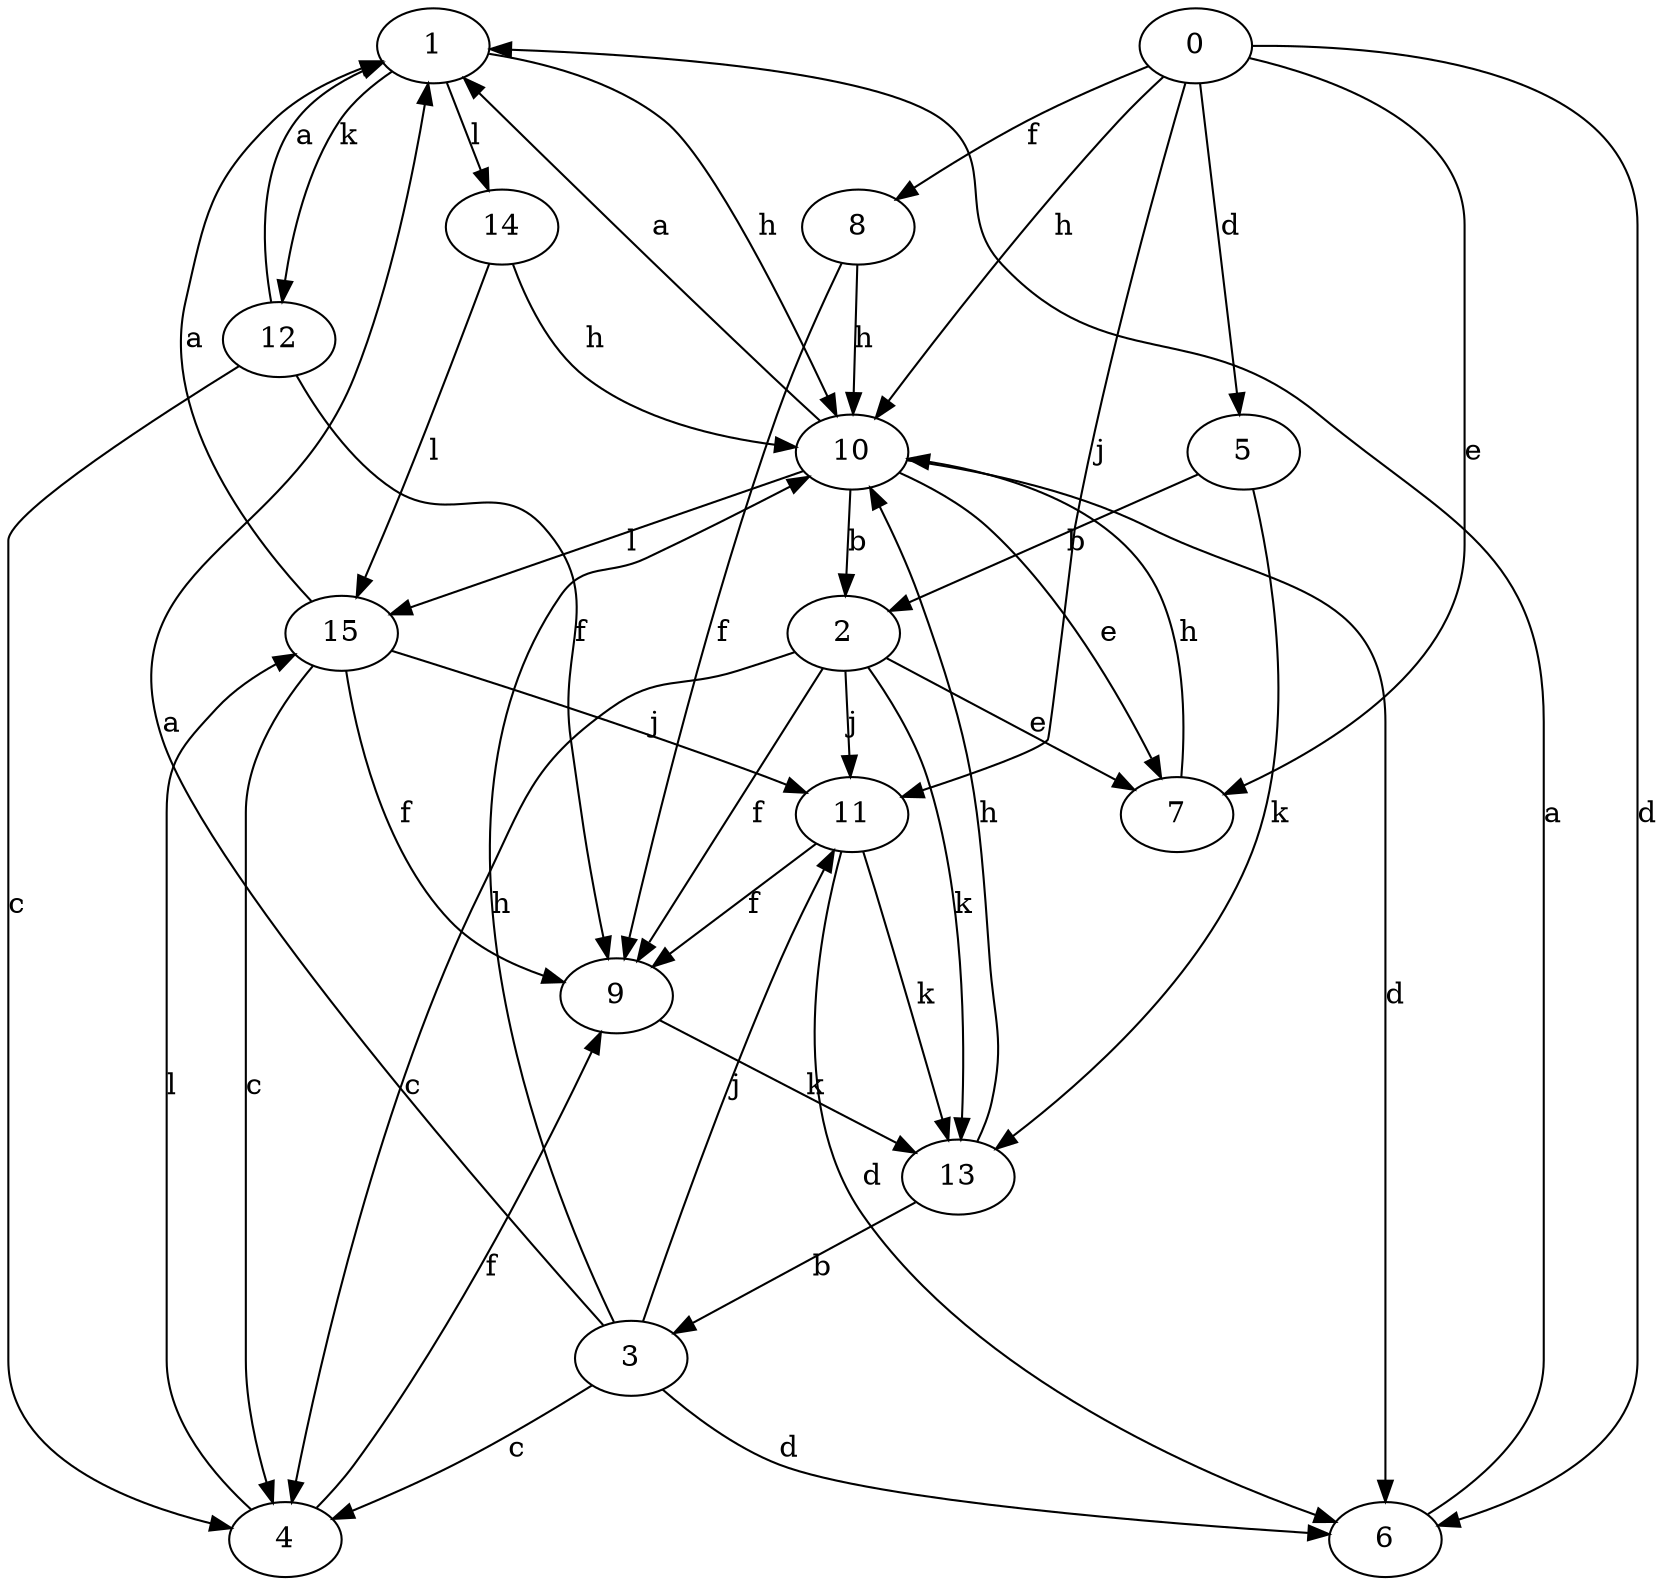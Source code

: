strict digraph  {
1;
2;
3;
0;
4;
5;
6;
7;
8;
9;
10;
11;
12;
13;
14;
15;
1 -> 10  [label=h];
1 -> 12  [label=k];
1 -> 14  [label=l];
2 -> 4  [label=c];
2 -> 7  [label=e];
2 -> 9  [label=f];
2 -> 11  [label=j];
2 -> 13  [label=k];
3 -> 1  [label=a];
3 -> 4  [label=c];
3 -> 6  [label=d];
3 -> 10  [label=h];
3 -> 11  [label=j];
0 -> 5  [label=d];
0 -> 6  [label=d];
0 -> 7  [label=e];
0 -> 8  [label=f];
0 -> 10  [label=h];
0 -> 11  [label=j];
4 -> 9  [label=f];
4 -> 15  [label=l];
5 -> 2  [label=b];
5 -> 13  [label=k];
6 -> 1  [label=a];
7 -> 10  [label=h];
8 -> 9  [label=f];
8 -> 10  [label=h];
9 -> 13  [label=k];
10 -> 1  [label=a];
10 -> 2  [label=b];
10 -> 6  [label=d];
10 -> 7  [label=e];
10 -> 15  [label=l];
11 -> 6  [label=d];
11 -> 9  [label=f];
11 -> 13  [label=k];
12 -> 1  [label=a];
12 -> 4  [label=c];
12 -> 9  [label=f];
13 -> 3  [label=b];
13 -> 10  [label=h];
14 -> 10  [label=h];
14 -> 15  [label=l];
15 -> 1  [label=a];
15 -> 4  [label=c];
15 -> 9  [label=f];
15 -> 11  [label=j];
}

